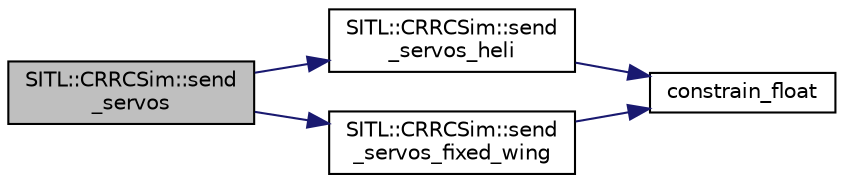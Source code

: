 digraph "SITL::CRRCSim::send_servos"
{
 // INTERACTIVE_SVG=YES
  edge [fontname="Helvetica",fontsize="10",labelfontname="Helvetica",labelfontsize="10"];
  node [fontname="Helvetica",fontsize="10",shape=record];
  rankdir="LR";
  Node1 [label="SITL::CRRCSim::send\l_servos",height=0.2,width=0.4,color="black", fillcolor="grey75", style="filled", fontcolor="black"];
  Node1 -> Node2 [color="midnightblue",fontsize="10",style="solid",fontname="Helvetica"];
  Node2 [label="SITL::CRRCSim::send\l_servos_heli",height=0.2,width=0.4,color="black", fillcolor="white", style="filled",URL="$classSITL_1_1CRRCSim.html#a52c305ff3ea02cd2ec53f998616d1953"];
  Node2 -> Node3 [color="midnightblue",fontsize="10",style="solid",fontname="Helvetica"];
  Node3 [label="constrain_float",height=0.2,width=0.4,color="black", fillcolor="white", style="filled",URL="$AP__Math_8h.html#a27149a7dfbb14319088e8332705c0046"];
  Node1 -> Node4 [color="midnightblue",fontsize="10",style="solid",fontname="Helvetica"];
  Node4 [label="SITL::CRRCSim::send\l_servos_fixed_wing",height=0.2,width=0.4,color="black", fillcolor="white", style="filled",URL="$classSITL_1_1CRRCSim.html#a72a2668eaa8f75514aeaba0a5d46f141"];
  Node4 -> Node3 [color="midnightblue",fontsize="10",style="solid",fontname="Helvetica"];
}
